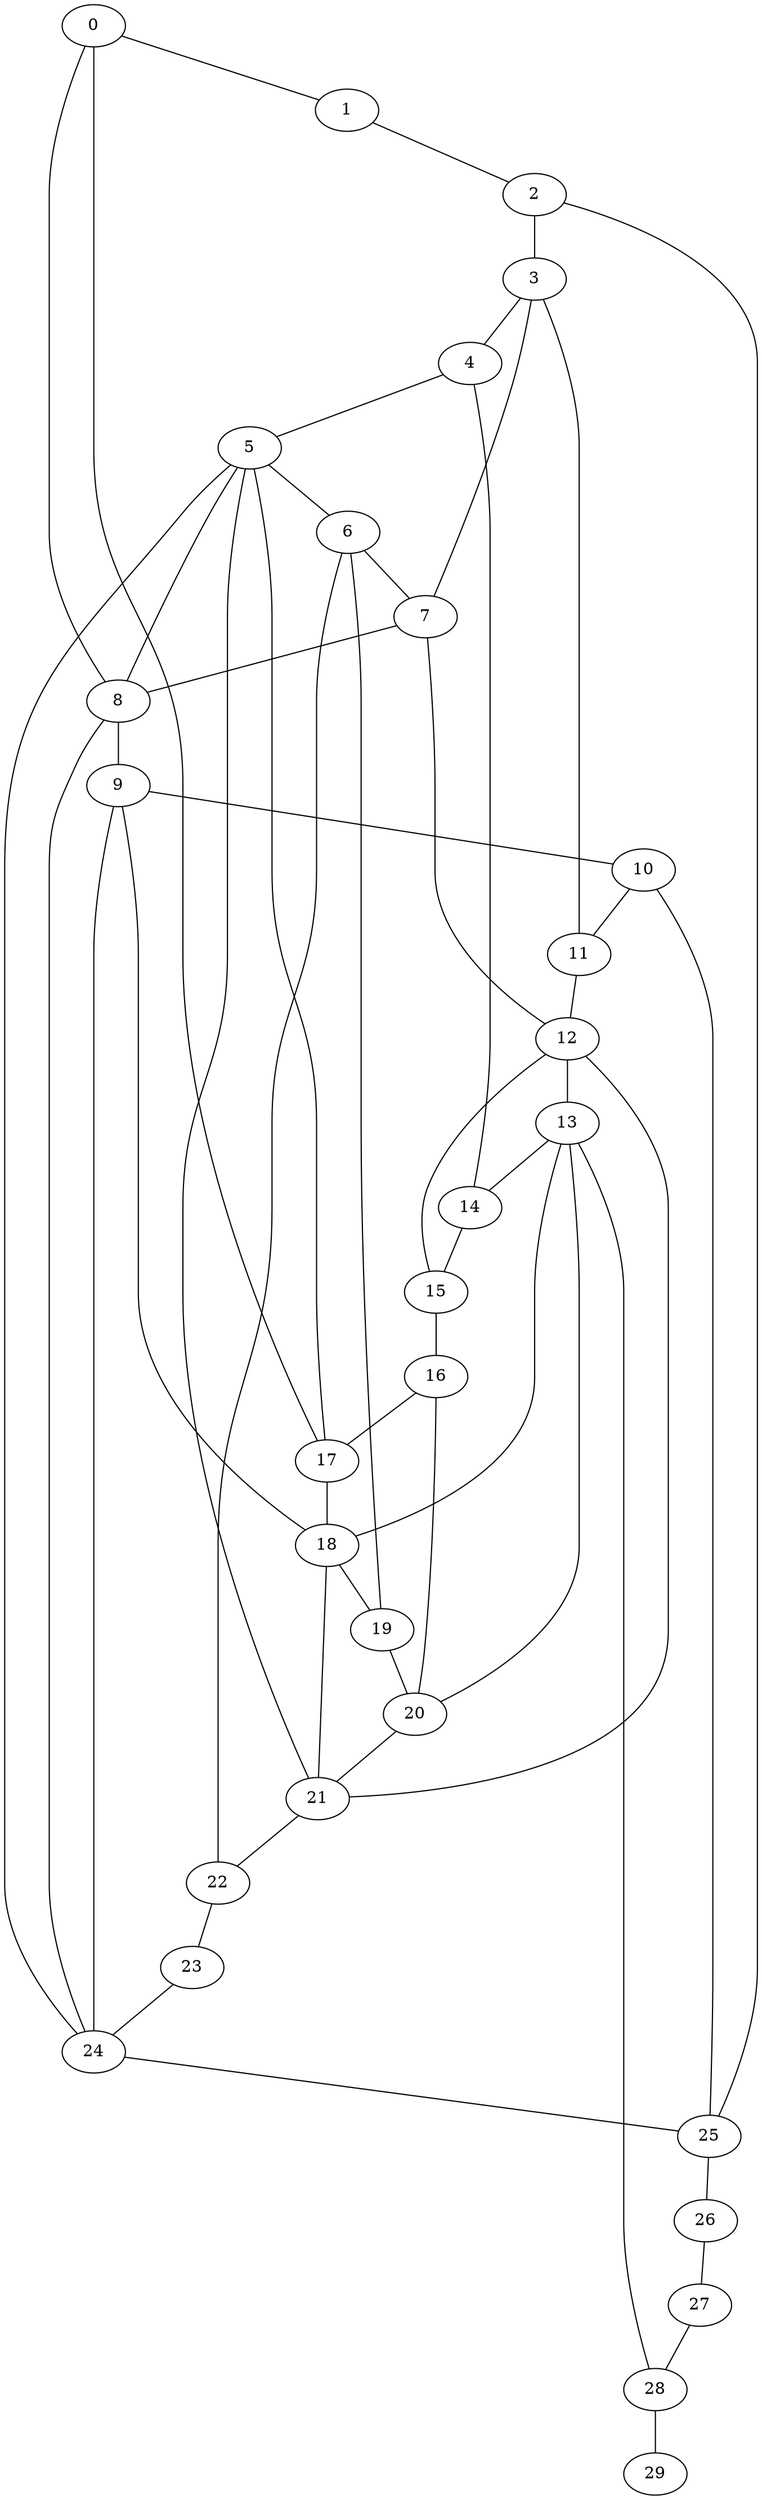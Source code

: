 
graph graphname {
    0 -- 1
0 -- 17
0 -- 8
1 -- 2
2 -- 3
2 -- 25
3 -- 4
3 -- 11
3 -- 7
4 -- 5
4 -- 14
5 -- 6
5 -- 8
5 -- 17
5 -- 24
5 -- 21
6 -- 7
6 -- 22
6 -- 19
7 -- 8
7 -- 12
8 -- 9
8 -- 24
9 -- 10
9 -- 18
9 -- 24
10 -- 11
10 -- 25
11 -- 12
12 -- 13
12 -- 21
12 -- 15
13 -- 14
13 -- 20
13 -- 28
13 -- 18
14 -- 15
15 -- 16
16 -- 17
16 -- 20
17 -- 18
18 -- 19
18 -- 21
19 -- 20
20 -- 21
21 -- 22
22 -- 23
23 -- 24
24 -- 25
25 -- 26
26 -- 27
27 -- 28
28 -- 29

}

